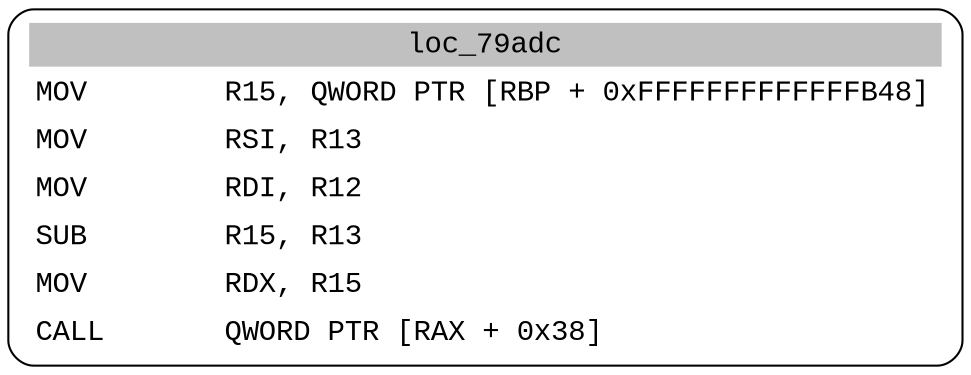 digraph asm_graph {
1941 [
shape="Mrecord" fontname="Courier New"label =<<table border="0" cellborder="0" cellpadding="3"><tr><td align="center" colspan="2" bgcolor="grey">loc_79adc</td></tr><tr><td align="left">MOV        R15, QWORD PTR [RBP + 0xFFFFFFFFFFFFFB48]</td></tr><tr><td align="left">MOV        RSI, R13</td></tr><tr><td align="left">MOV        RDI, R12</td></tr><tr><td align="left">SUB        R15, R13</td></tr><tr><td align="left">MOV        RDX, R15</td></tr><tr><td align="left">CALL       QWORD PTR [RAX + 0x38]</td></tr></table>> ];
}